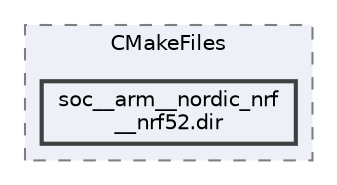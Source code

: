 digraph "build/zephyr/soc/arm/nordic_nrf/nrf52/CMakeFiles/soc__arm__nordic_nrf__nrf52.dir"
{
 // LATEX_PDF_SIZE
  bgcolor="transparent";
  edge [fontname=Helvetica,fontsize=10,labelfontname=Helvetica,labelfontsize=10];
  node [fontname=Helvetica,fontsize=10,shape=box,height=0.2,width=0.4];
  compound=true
  subgraph clusterdir_69b9aaf807a006da1d6134c41f6b74d4 {
    graph [ bgcolor="#edf0f7", pencolor="grey50", label="CMakeFiles", fontname=Helvetica,fontsize=10 style="filled,dashed", URL="dir_69b9aaf807a006da1d6134c41f6b74d4.html",tooltip=""]
  dir_596ef7651fb962fe141fd3d84165fb42 [label="soc__arm__nordic_nrf\l__nrf52.dir", fillcolor="#edf0f7", color="grey25", style="filled,bold", URL="dir_596ef7651fb962fe141fd3d84165fb42.html",tooltip=""];
  }
}
